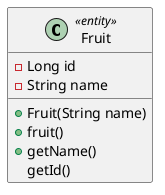 @startuml
'https://plantuml.com/class-diagram

class Fruit <<entity>>{
-Long id
-String name
+Fruit(String name)
+fruit()
+getName()
getId()

}
@enduml